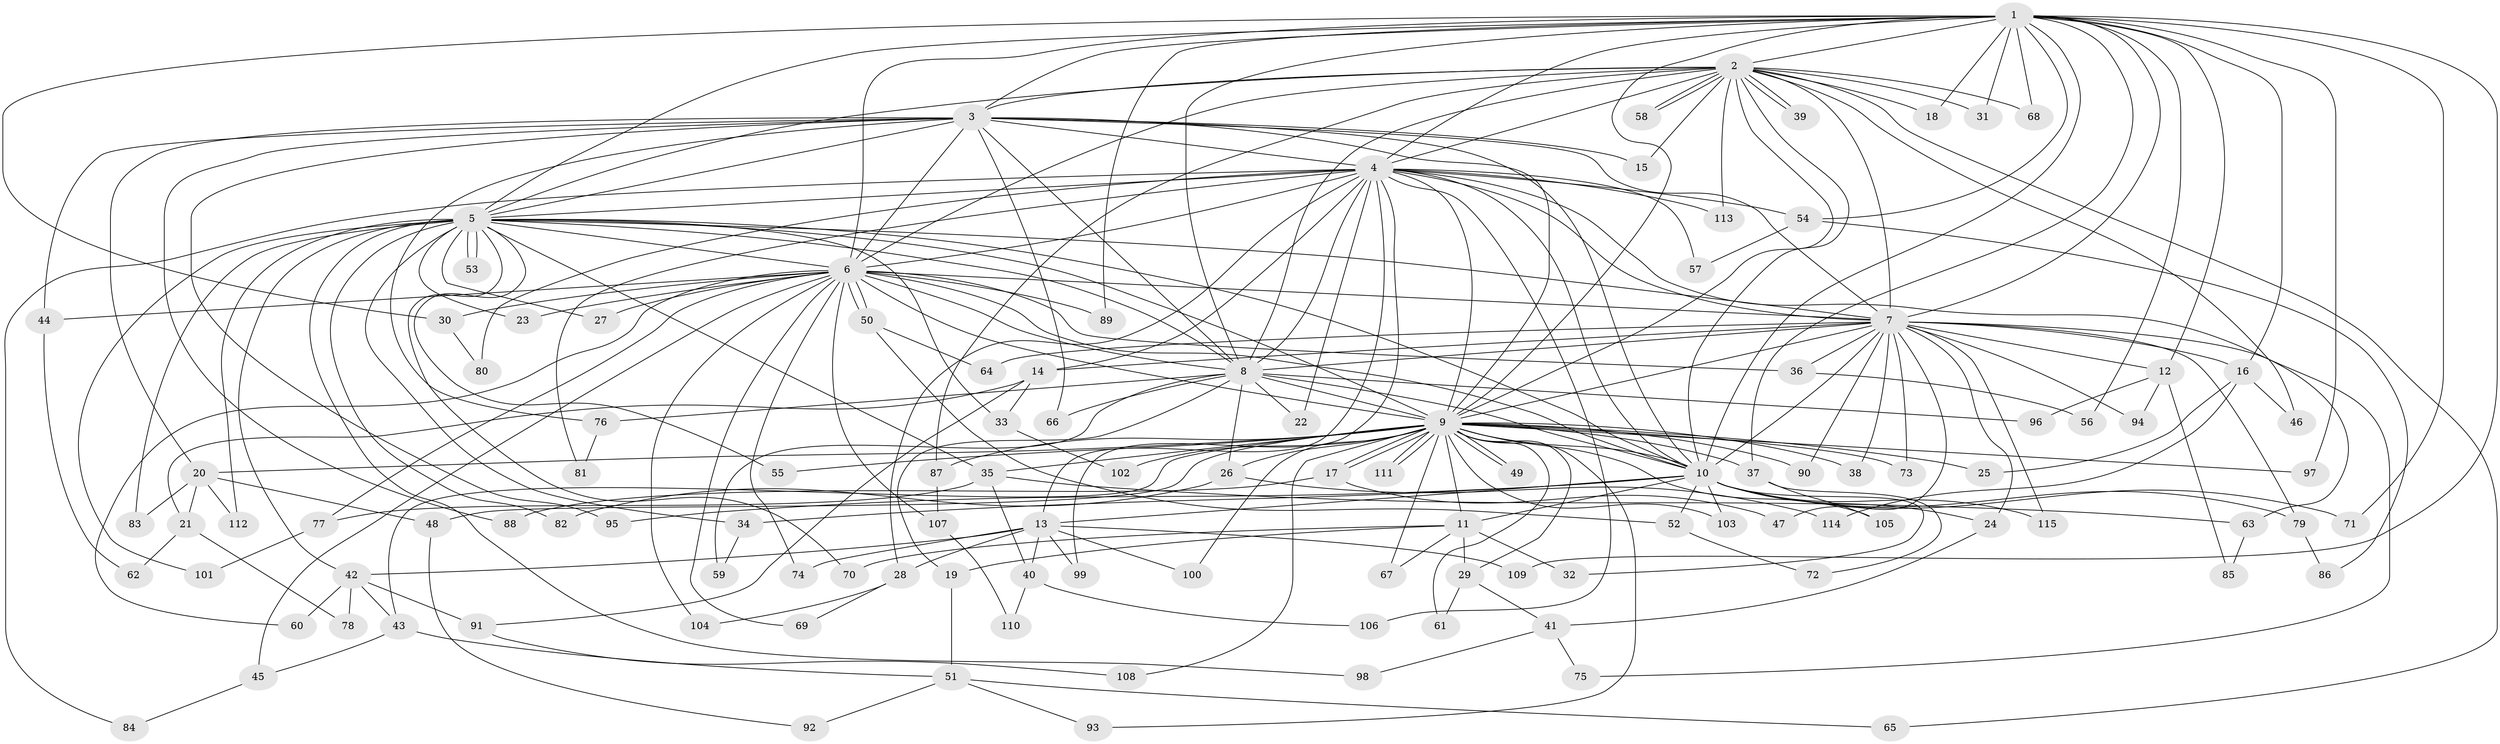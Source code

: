 // Generated by graph-tools (version 1.1) at 2025/14/03/09/25 04:14:13]
// undirected, 115 vertices, 255 edges
graph export_dot {
graph [start="1"]
  node [color=gray90,style=filled];
  1;
  2;
  3;
  4;
  5;
  6;
  7;
  8;
  9;
  10;
  11;
  12;
  13;
  14;
  15;
  16;
  17;
  18;
  19;
  20;
  21;
  22;
  23;
  24;
  25;
  26;
  27;
  28;
  29;
  30;
  31;
  32;
  33;
  34;
  35;
  36;
  37;
  38;
  39;
  40;
  41;
  42;
  43;
  44;
  45;
  46;
  47;
  48;
  49;
  50;
  51;
  52;
  53;
  54;
  55;
  56;
  57;
  58;
  59;
  60;
  61;
  62;
  63;
  64;
  65;
  66;
  67;
  68;
  69;
  70;
  71;
  72;
  73;
  74;
  75;
  76;
  77;
  78;
  79;
  80;
  81;
  82;
  83;
  84;
  85;
  86;
  87;
  88;
  89;
  90;
  91;
  92;
  93;
  94;
  95;
  96;
  97;
  98;
  99;
  100;
  101;
  102;
  103;
  104;
  105;
  106;
  107;
  108;
  109;
  110;
  111;
  112;
  113;
  114;
  115;
  1 -- 2;
  1 -- 3;
  1 -- 4;
  1 -- 5;
  1 -- 6;
  1 -- 7;
  1 -- 8;
  1 -- 9;
  1 -- 10;
  1 -- 12;
  1 -- 16;
  1 -- 18;
  1 -- 30;
  1 -- 31;
  1 -- 37;
  1 -- 54;
  1 -- 56;
  1 -- 68;
  1 -- 71;
  1 -- 89;
  1 -- 97;
  1 -- 109;
  2 -- 3;
  2 -- 4;
  2 -- 5;
  2 -- 6;
  2 -- 7;
  2 -- 8;
  2 -- 9;
  2 -- 10;
  2 -- 15;
  2 -- 18;
  2 -- 31;
  2 -- 39;
  2 -- 39;
  2 -- 46;
  2 -- 58;
  2 -- 58;
  2 -- 65;
  2 -- 68;
  2 -- 87;
  2 -- 113;
  3 -- 4;
  3 -- 5;
  3 -- 6;
  3 -- 7;
  3 -- 8;
  3 -- 9;
  3 -- 10;
  3 -- 15;
  3 -- 20;
  3 -- 44;
  3 -- 66;
  3 -- 76;
  3 -- 88;
  3 -- 95;
  4 -- 5;
  4 -- 6;
  4 -- 7;
  4 -- 8;
  4 -- 9;
  4 -- 10;
  4 -- 13;
  4 -- 14;
  4 -- 22;
  4 -- 28;
  4 -- 54;
  4 -- 57;
  4 -- 63;
  4 -- 80;
  4 -- 81;
  4 -- 84;
  4 -- 99;
  4 -- 106;
  4 -- 113;
  5 -- 6;
  5 -- 7;
  5 -- 8;
  5 -- 9;
  5 -- 10;
  5 -- 23;
  5 -- 27;
  5 -- 33;
  5 -- 34;
  5 -- 35;
  5 -- 42;
  5 -- 53;
  5 -- 53;
  5 -- 55;
  5 -- 70;
  5 -- 82;
  5 -- 83;
  5 -- 98;
  5 -- 101;
  5 -- 112;
  6 -- 7;
  6 -- 8;
  6 -- 9;
  6 -- 10;
  6 -- 23;
  6 -- 27;
  6 -- 30;
  6 -- 36;
  6 -- 44;
  6 -- 45;
  6 -- 50;
  6 -- 50;
  6 -- 60;
  6 -- 69;
  6 -- 74;
  6 -- 77;
  6 -- 89;
  6 -- 104;
  6 -- 107;
  7 -- 8;
  7 -- 9;
  7 -- 10;
  7 -- 12;
  7 -- 14;
  7 -- 16;
  7 -- 24;
  7 -- 36;
  7 -- 38;
  7 -- 47;
  7 -- 64;
  7 -- 73;
  7 -- 75;
  7 -- 79;
  7 -- 90;
  7 -- 94;
  7 -- 115;
  8 -- 9;
  8 -- 10;
  8 -- 19;
  8 -- 22;
  8 -- 26;
  8 -- 59;
  8 -- 66;
  8 -- 76;
  8 -- 96;
  9 -- 10;
  9 -- 11;
  9 -- 17;
  9 -- 17;
  9 -- 20;
  9 -- 25;
  9 -- 26;
  9 -- 29;
  9 -- 35;
  9 -- 37;
  9 -- 38;
  9 -- 43;
  9 -- 48;
  9 -- 49;
  9 -- 49;
  9 -- 55;
  9 -- 61;
  9 -- 67;
  9 -- 73;
  9 -- 87;
  9 -- 90;
  9 -- 93;
  9 -- 97;
  9 -- 100;
  9 -- 102;
  9 -- 103;
  9 -- 105;
  9 -- 108;
  9 -- 111;
  9 -- 111;
  10 -- 11;
  10 -- 13;
  10 -- 24;
  10 -- 32;
  10 -- 34;
  10 -- 52;
  10 -- 71;
  10 -- 79;
  10 -- 95;
  10 -- 103;
  10 -- 115;
  11 -- 19;
  11 -- 29;
  11 -- 32;
  11 -- 67;
  11 -- 70;
  12 -- 85;
  12 -- 94;
  12 -- 96;
  13 -- 28;
  13 -- 40;
  13 -- 42;
  13 -- 74;
  13 -- 99;
  13 -- 100;
  13 -- 109;
  14 -- 21;
  14 -- 33;
  14 -- 91;
  16 -- 25;
  16 -- 46;
  16 -- 114;
  17 -- 47;
  17 -- 88;
  19 -- 51;
  20 -- 21;
  20 -- 48;
  20 -- 83;
  20 -- 112;
  21 -- 62;
  21 -- 78;
  24 -- 41;
  26 -- 82;
  26 -- 114;
  28 -- 69;
  28 -- 104;
  29 -- 41;
  29 -- 61;
  30 -- 80;
  33 -- 102;
  34 -- 59;
  35 -- 40;
  35 -- 63;
  35 -- 77;
  36 -- 56;
  37 -- 72;
  37 -- 105;
  40 -- 106;
  40 -- 110;
  41 -- 75;
  41 -- 98;
  42 -- 43;
  42 -- 60;
  42 -- 78;
  42 -- 91;
  43 -- 45;
  43 -- 51;
  44 -- 62;
  45 -- 84;
  48 -- 92;
  50 -- 52;
  50 -- 64;
  51 -- 65;
  51 -- 92;
  51 -- 93;
  52 -- 72;
  54 -- 57;
  54 -- 86;
  63 -- 85;
  76 -- 81;
  77 -- 101;
  79 -- 86;
  87 -- 107;
  91 -- 108;
  107 -- 110;
}
